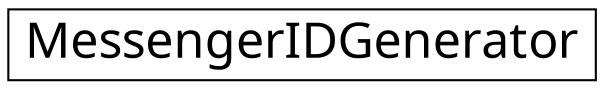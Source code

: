 digraph G
{
  edge [fontname="FreeSans.ttf",fontsize="24",labelfontname="FreeSans.ttf",labelfontsize="24"];
  node [fontname="FreeSans.ttf",fontsize="24",shape=record];
  rankdir=LR;
  Node1 [label="MessengerIDGenerator",height=0.2,width=0.4,color="black", fillcolor="white", style="filled",URL="$df/dfd/interface_messenger_i_d_generator.html"];
}
